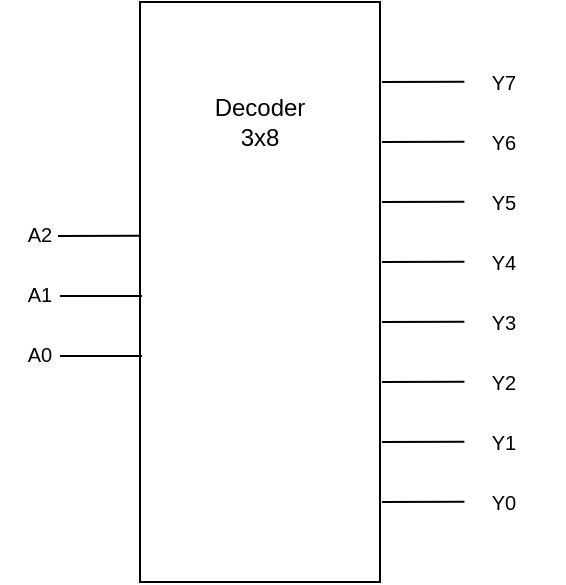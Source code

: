 <mxfile version="24.7.5">
  <diagram name="Page-1" id="_odaqCPm4Noh0a8NVoBN">
    <mxGraphModel dx="454" dy="329" grid="1" gridSize="10" guides="1" tooltips="1" connect="1" arrows="1" fold="1" page="1" pageScale="1" pageWidth="827" pageHeight="1169" math="0" shadow="0">
      <root>
        <mxCell id="0" />
        <mxCell id="1" parent="0" />
        <mxCell id="U30LNYfx5WVIQ9Vo_gsK-1" value="" style="rounded=0;whiteSpace=wrap;html=1;" vertex="1" parent="1">
          <mxGeometry x="360" y="200" width="120" height="290" as="geometry" />
        </mxCell>
        <mxCell id="U30LNYfx5WVIQ9Vo_gsK-2" value="Decoder&lt;div&gt;3x8&lt;/div&gt;" style="text;html=1;align=center;verticalAlign=middle;whiteSpace=wrap;rounded=0;" vertex="1" parent="1">
          <mxGeometry x="360" y="240" width="120" height="40" as="geometry" />
        </mxCell>
        <mxCell id="U30LNYfx5WVIQ9Vo_gsK-3" value="&lt;font style=&quot;font-size: 10px;&quot;&gt;Y7&lt;/font&gt;" style="text;html=1;align=center;verticalAlign=middle;whiteSpace=wrap;rounded=0;" vertex="1" parent="1">
          <mxGeometry x="512" y="225" width="60" height="30" as="geometry" />
        </mxCell>
        <mxCell id="U30LNYfx5WVIQ9Vo_gsK-4" value="&lt;font style=&quot;font-size: 10px;&quot;&gt;Y6&lt;/font&gt;" style="text;html=1;align=center;verticalAlign=middle;whiteSpace=wrap;rounded=0;" vertex="1" parent="1">
          <mxGeometry x="512" y="255" width="60" height="30" as="geometry" />
        </mxCell>
        <mxCell id="U30LNYfx5WVIQ9Vo_gsK-5" value="&lt;font style=&quot;font-size: 10px;&quot;&gt;Y5&lt;/font&gt;" style="text;html=1;align=center;verticalAlign=middle;whiteSpace=wrap;rounded=0;" vertex="1" parent="1">
          <mxGeometry x="512" y="285" width="60" height="30" as="geometry" />
        </mxCell>
        <mxCell id="U30LNYfx5WVIQ9Vo_gsK-6" value="&lt;font style=&quot;font-size: 10px;&quot;&gt;Y4&lt;/font&gt;" style="text;html=1;align=center;verticalAlign=middle;whiteSpace=wrap;rounded=0;" vertex="1" parent="1">
          <mxGeometry x="512" y="315" width="60" height="30" as="geometry" />
        </mxCell>
        <mxCell id="U30LNYfx5WVIQ9Vo_gsK-8" value="&lt;font style=&quot;font-size: 10px;&quot;&gt;Y2&lt;/font&gt;" style="text;html=1;align=center;verticalAlign=middle;whiteSpace=wrap;rounded=0;" vertex="1" parent="1">
          <mxGeometry x="512" y="375" width="60" height="30" as="geometry" />
        </mxCell>
        <mxCell id="U30LNYfx5WVIQ9Vo_gsK-9" value="&lt;font style=&quot;font-size: 10px;&quot;&gt;Y1&lt;/font&gt;" style="text;html=1;align=center;verticalAlign=middle;whiteSpace=wrap;rounded=0;" vertex="1" parent="1">
          <mxGeometry x="512" y="405" width="60" height="30" as="geometry" />
        </mxCell>
        <mxCell id="U30LNYfx5WVIQ9Vo_gsK-10" value="&lt;font style=&quot;font-size: 10px;&quot;&gt;Y0&lt;/font&gt;" style="text;html=1;align=center;verticalAlign=middle;whiteSpace=wrap;rounded=0;" vertex="1" parent="1">
          <mxGeometry x="512" y="435" width="60" height="30" as="geometry" />
        </mxCell>
        <mxCell id="U30LNYfx5WVIQ9Vo_gsK-11" value="&lt;font style=&quot;font-size: 10px;&quot;&gt;Y3&lt;/font&gt;" style="text;html=1;align=center;verticalAlign=middle;whiteSpace=wrap;rounded=0;" vertex="1" parent="1">
          <mxGeometry x="512" y="345" width="60" height="30" as="geometry" />
        </mxCell>
        <mxCell id="U30LNYfx5WVIQ9Vo_gsK-12" value="&lt;font style=&quot;font-size: 10px;&quot;&gt;A1&lt;/font&gt;" style="text;html=1;align=center;verticalAlign=middle;whiteSpace=wrap;rounded=0;" vertex="1" parent="1">
          <mxGeometry x="290" y="331" width="40" height="30" as="geometry" />
        </mxCell>
        <mxCell id="U30LNYfx5WVIQ9Vo_gsK-13" value="&lt;font style=&quot;font-size: 10px;&quot;&gt;A2&lt;/font&gt;" style="text;html=1;align=center;verticalAlign=middle;whiteSpace=wrap;rounded=0;" vertex="1" parent="1">
          <mxGeometry x="290" y="301" width="40" height="30" as="geometry" />
        </mxCell>
        <mxCell id="U30LNYfx5WVIQ9Vo_gsK-14" value="&lt;font style=&quot;font-size: 10px;&quot;&gt;A0&lt;/font&gt;" style="text;html=1;align=center;verticalAlign=middle;whiteSpace=wrap;rounded=0;" vertex="1" parent="1">
          <mxGeometry x="290" y="361" width="40" height="30" as="geometry" />
        </mxCell>
        <mxCell id="U30LNYfx5WVIQ9Vo_gsK-15" value="" style="endArrow=none;html=1;rounded=0;exitX=0.01;exitY=0.403;exitDx=0;exitDy=0;exitPerimeter=0;" edge="1" parent="1">
          <mxGeometry width="50" height="50" relative="1" as="geometry">
            <mxPoint x="360.2" y="316.87" as="sourcePoint" />
            <mxPoint x="319" y="316.958" as="targetPoint" />
          </mxGeometry>
        </mxCell>
        <mxCell id="U30LNYfx5WVIQ9Vo_gsK-16" value="" style="endArrow=none;html=1;rounded=0;exitX=0.01;exitY=0.403;exitDx=0;exitDy=0;exitPerimeter=0;" edge="1" parent="1">
          <mxGeometry width="50" height="50" relative="1" as="geometry">
            <mxPoint x="361" y="347" as="sourcePoint" />
            <mxPoint x="320" y="347" as="targetPoint" />
          </mxGeometry>
        </mxCell>
        <mxCell id="U30LNYfx5WVIQ9Vo_gsK-17" value="" style="endArrow=none;html=1;rounded=0;exitX=0.01;exitY=0.403;exitDx=0;exitDy=0;exitPerimeter=0;" edge="1" parent="1">
          <mxGeometry width="50" height="50" relative="1" as="geometry">
            <mxPoint x="361" y="377" as="sourcePoint" />
            <mxPoint x="320" y="377" as="targetPoint" />
          </mxGeometry>
        </mxCell>
        <mxCell id="U30LNYfx5WVIQ9Vo_gsK-18" value="" style="endArrow=none;html=1;rounded=0;exitX=0.01;exitY=0.403;exitDx=0;exitDy=0;exitPerimeter=0;" edge="1" parent="1">
          <mxGeometry width="50" height="50" relative="1" as="geometry">
            <mxPoint x="522.2" y="239.87" as="sourcePoint" />
            <mxPoint x="481" y="239.958" as="targetPoint" />
          </mxGeometry>
        </mxCell>
        <mxCell id="U30LNYfx5WVIQ9Vo_gsK-19" value="" style="endArrow=none;html=1;rounded=0;exitX=0.01;exitY=0.403;exitDx=0;exitDy=0;exitPerimeter=0;" edge="1" parent="1">
          <mxGeometry width="50" height="50" relative="1" as="geometry">
            <mxPoint x="522.2" y="269.87" as="sourcePoint" />
            <mxPoint x="481" y="269.958" as="targetPoint" />
          </mxGeometry>
        </mxCell>
        <mxCell id="U30LNYfx5WVIQ9Vo_gsK-20" value="" style="endArrow=none;html=1;rounded=0;exitX=0.01;exitY=0.403;exitDx=0;exitDy=0;exitPerimeter=0;" edge="1" parent="1">
          <mxGeometry width="50" height="50" relative="1" as="geometry">
            <mxPoint x="522.2" y="299.87" as="sourcePoint" />
            <mxPoint x="481" y="299.958" as="targetPoint" />
          </mxGeometry>
        </mxCell>
        <mxCell id="U30LNYfx5WVIQ9Vo_gsK-21" value="" style="endArrow=none;html=1;rounded=0;exitX=0.01;exitY=0.403;exitDx=0;exitDy=0;exitPerimeter=0;" edge="1" parent="1">
          <mxGeometry width="50" height="50" relative="1" as="geometry">
            <mxPoint x="522.2" y="329.87" as="sourcePoint" />
            <mxPoint x="481" y="329.958" as="targetPoint" />
          </mxGeometry>
        </mxCell>
        <mxCell id="U30LNYfx5WVIQ9Vo_gsK-22" value="" style="endArrow=none;html=1;rounded=0;exitX=0.01;exitY=0.403;exitDx=0;exitDy=0;exitPerimeter=0;" edge="1" parent="1">
          <mxGeometry width="50" height="50" relative="1" as="geometry">
            <mxPoint x="522.2" y="359.87" as="sourcePoint" />
            <mxPoint x="481" y="359.958" as="targetPoint" />
          </mxGeometry>
        </mxCell>
        <mxCell id="U30LNYfx5WVIQ9Vo_gsK-23" value="" style="endArrow=none;html=1;rounded=0;exitX=0.01;exitY=0.403;exitDx=0;exitDy=0;exitPerimeter=0;" edge="1" parent="1">
          <mxGeometry width="50" height="50" relative="1" as="geometry">
            <mxPoint x="522.2" y="389.87" as="sourcePoint" />
            <mxPoint x="481" y="389.958" as="targetPoint" />
          </mxGeometry>
        </mxCell>
        <mxCell id="U30LNYfx5WVIQ9Vo_gsK-24" value="" style="endArrow=none;html=1;rounded=0;exitX=0.01;exitY=0.403;exitDx=0;exitDy=0;exitPerimeter=0;" edge="1" parent="1">
          <mxGeometry width="50" height="50" relative="1" as="geometry">
            <mxPoint x="522.2" y="419.87" as="sourcePoint" />
            <mxPoint x="481" y="419.958" as="targetPoint" />
          </mxGeometry>
        </mxCell>
        <mxCell id="U30LNYfx5WVIQ9Vo_gsK-25" value="" style="endArrow=none;html=1;rounded=0;exitX=0.01;exitY=0.403;exitDx=0;exitDy=0;exitPerimeter=0;" edge="1" parent="1">
          <mxGeometry width="50" height="50" relative="1" as="geometry">
            <mxPoint x="522.2" y="449.87" as="sourcePoint" />
            <mxPoint x="481" y="449.958" as="targetPoint" />
          </mxGeometry>
        </mxCell>
      </root>
    </mxGraphModel>
  </diagram>
</mxfile>
